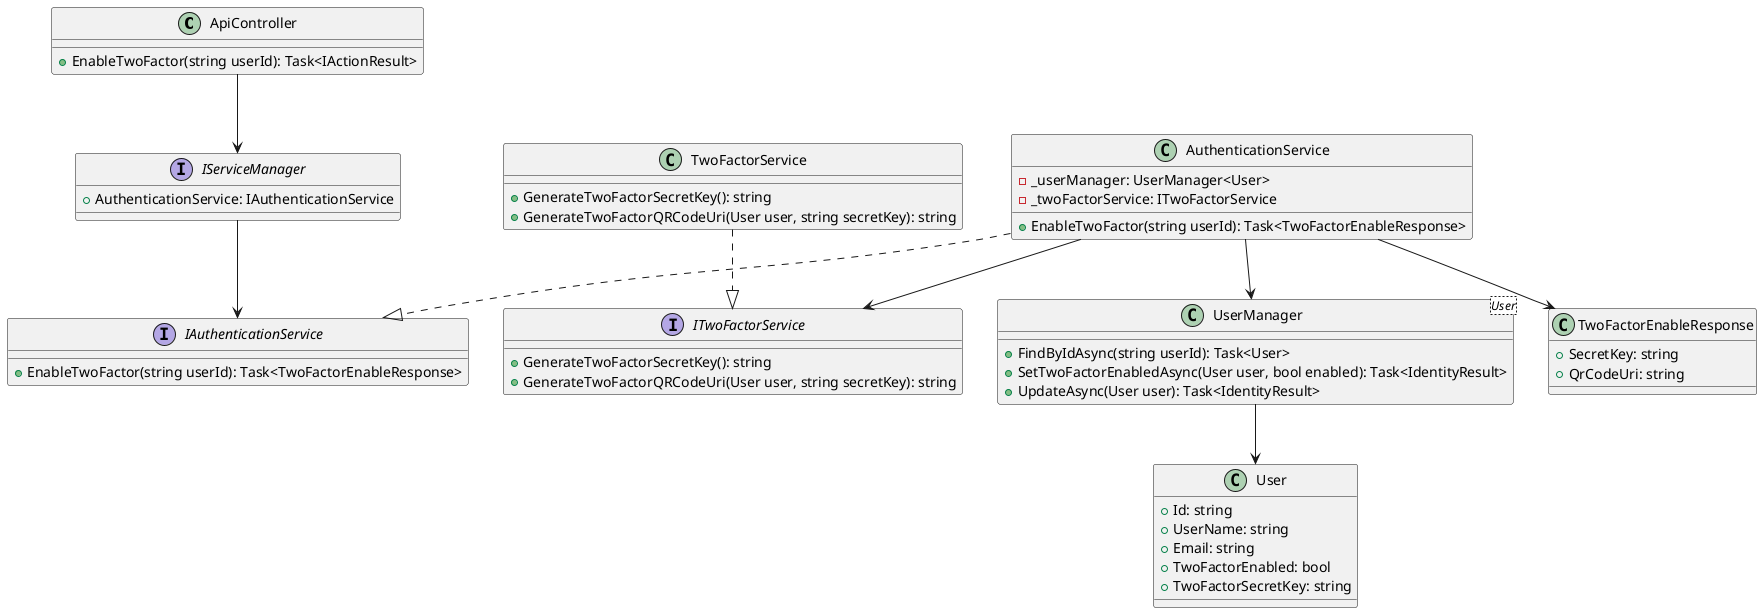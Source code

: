@startuml
class ApiController {
  +EnableTwoFactor(string userId): Task<IActionResult>
}

interface IServiceManager {
  +AuthenticationService: IAuthenticationService
}

interface IAuthenticationService {
  +EnableTwoFactor(string userId): Task<TwoFactorEnableResponse>
}

class AuthenticationService {
  -_userManager: UserManager<User>
  -_twoFactorService: ITwoFactorService
  +EnableTwoFactor(string userId): Task<TwoFactorEnableResponse>
}

interface ITwoFactorService {
  +GenerateTwoFactorSecretKey(): string
  +GenerateTwoFactorQRCodeUri(User user, string secretKey): string
}

class TwoFactorService {
  +GenerateTwoFactorSecretKey(): string
  +GenerateTwoFactorQRCodeUri(User user, string secretKey): string
}

class UserManager<User> {
  +FindByIdAsync(string userId): Task<User>
  +SetTwoFactorEnabledAsync(User user, bool enabled): Task<IdentityResult>
  +UpdateAsync(User user): Task<IdentityResult>
}

class User {
  +Id: string
  +UserName: string
  +Email: string
  +TwoFactorEnabled: bool
  +TwoFactorSecretKey: string
}

class TwoFactorEnableResponse {
  +SecretKey: string
  +QrCodeUri: string
}

ApiController --> IServiceManager
IServiceManager --> IAuthenticationService
AuthenticationService ..|> IAuthenticationService
AuthenticationService --> UserManager
AuthenticationService --> ITwoFactorService
TwoFactorService ..|> ITwoFactorService
UserManager --> User
AuthenticationService --> TwoFactorEnableResponse
@enduml
